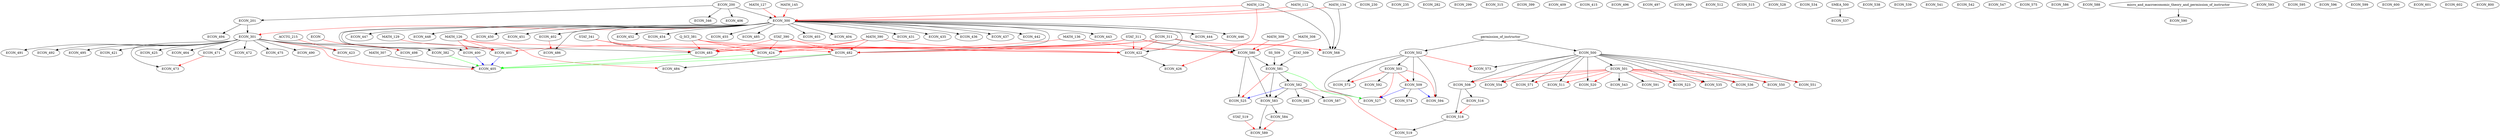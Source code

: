 digraph G {
    ECON_200;
    edge [color=black];
    ECON_200 -> ECON_201;
    ECON_230;
    ECON_235;
    ECON_282;
    ECON_299;
    edge [color=black];
    ECON_200 -> ECON_300;
    edge [color=red];
    MATH_112 -> ECON_300;
    MATH_124 -> ECON_300;
    MATH_127 -> ECON_300;
    MATH_134 -> ECON_300;
    MATH_145 -> ECON_300;
    edge [color=black];
    ECON_201 -> ECON_301;
    edge [color=red];
    ECON_300 -> ECON_301;
    ECON_315;
    edge [color=black];
    ECON_200 -> ECON_346;
    edge [color=black];
    ECON_300 -> ECON_382;
    ECON_399;
    edge [color=black];
    ECON_300 -> ECON_400;
    edge [color=red];
    MATH_126 -> ECON_400;
    edge [color=black];
    ECON_301 -> ECON_401;
    edge [color=red];
    MATH_126 -> ECON_401;
    MATH_129 -> ECON_401;
    MATH_136 -> ECON_401;
    edge [color=black];
    ECON_300 -> ECON_402;
    edge [color=black];
    ECON_300 -> ECON_403;
    edge [color=black];
    ECON_300 -> ECON_404;
    edge [color=black];
    MATH_307 -> ECON_405;
    edge [color=red];
    ECON_301 -> ECON_405;
    edge [color=blue];
    ECON_400 -> ECON_405;
    ECON_401 -> ECON_405;
    edge [color=green];
    ECON_382 -> ECON_405;
    ECON_424 -> ECON_405;
    ECON_482 -> ECON_405;
    ECON_483 -> ECON_405;
    edge [color=black];
    ECON_200 -> ECON_406;
    ECON_409;
    ECON_415;
    edge [color=black];
    ECON_301 -> ECON_421;
    edge [color=black];
    ECON_300 -> ECON_422;
    edge [color=red];
    ECON_311 -> ECON_422;
    STAT_311 -> ECON_422;
    MATH_390 -> ECON_422;
    STAT_390 -> ECON_422;
    Q_SCI_381 -> ECON_422;
    edge [color=black];
    ECON_301 -> ECON_423;
    edge [color=red];
    ACCTG_215 -> ECON_423;
    edge [color=black];
    ECON_300 -> ECON_424;
    edge [color=red];
    ECON_311 -> ECON_424;
    STAT_311 -> ECON_424;
    STAT_341 -> ECON_424;
    MATH_390 -> ECON_424;
    STAT_390 -> ECON_424;
    Q_SCI_381 -> ECON_424;
    edge [color=black];
    ECON_301 -> ECON_425;
    edge [color=black];
    ECON_422 -> ECON_426;
    edge [color=red];
    MATH_124 -> ECON_426;
    edge [color=black];
    ECON_300 -> ECON_431;
    edge [color=black];
    ECON_300 -> ECON_435;
    edge [color=black];
    ECON_300 -> ECON_436;
    edge [color=black];
    ECON_300 -> ECON_437;
    edge [color=black];
    ECON_300 -> ECON_442;
    edge [color=black];
    ECON_300 -> ECON_443;
    edge [color=black];
    ECON_300 -> ECON_444;
    edge [color=black];
    ECON_300 -> ECON_446;
    edge [color=black];
    ECON_300 -> ECON_447;
    edge [color=black];
    ECON_300 -> ECON_448;
    edge [color=black];
    ECON_300 -> ECON_450;
    edge [color=black];
    ECON_300 -> ECON_451;
    edge [color=black];
    ECON_300 -> ECON_452;
    edge [color=black];
    ECON_300 -> ECON_454;
    edge [color=black];
    ECON_300 -> ECON_455;
    edge [color=black];
    ECON_301 -> ECON_464;
    edge [color=black];
    ECON_301 -> ECON_471;
    edge [color=black];
    ECON_301 -> ECON_472;
    edge [color=black];
    ECON_301 -> ECON_473;
    edge [color=red];
    ECON_471 -> ECON_473;
    edge [color=black];
    ECON_301 -> ECON_475;
    edge [color=black];
    ECON_300 -> ECON_482;
    edge [color=red];
    ECON_311 -> ECON_482;
    STAT_311 -> ECON_482;
    MATH_390 -> ECON_482;
    STAT_390 -> ECON_482;
    Q_SCI_381 -> ECON_482;
    edge [color=black];
    ECON_301 -> ECON_483;
    edge [color=red];
    ECON_311 -> ECON_483;
    STAT_311 -> ECON_483;
    STAT_341 -> ECON_483;
    MATH_390 -> ECON_483;
    STAT_390 -> ECON_483;
    Q_SCI_381 -> ECON_483;
    edge [color=black];
    ECON_482 -> ECON_484;
    edge [color=red];
    MATH_126 -> ECON_484;
    edge [color=black];
    ECON_300 -> ECON_485;
    edge [color=black];
    ECON_300 -> ECON_486;
    edge [color=red];
    ECON_402 -> ECON_486;
    edge [color=black];
    ECON_301 -> ECON_490;
    edge [color=black];
    ECON_301 -> ECON_491;
    edge [color=black];
    ECON_301 -> ECON_492;
    edge [color=black];
    ECON_201 -> ECON_494;
    edge [color=black];
    ECON_301 -> ECON_495;
    ECON_496;
    ECON_497;
    edge [color=black];
    ECON_301 -> ECON_498;
    edge [color=red];
    ECON -> ECON_498;
    ECON_499;
    edge [color=black];
    permission_of_instructor -> ECON_500;
    edge [color=black];
    ECON_500 -> ECON_501;
    edge [color=black];
    permission_of_instructor -> ECON_502;
    edge [color=black];
    ECON_502 -> ECON_503;
    edge [color=black];
    ECON_500 -> ECON_508;
    edge [color=red];
    ECON_501 -> ECON_508;
    edge [color=black];
    ECON_502 -> ECON_509;
    edge [color=red];
    ECON_503 -> ECON_509;
    edge [color=black];
    ECON_500 -> ECON_511;
    edge [color=red];
    ECON_501 -> ECON_511;
    ECON_512;
    ECON_515;
    edge [color=black];
    ECON_508 -> ECON_516;
    edge [color=black];
    ECON_508 -> ECON_518;
    edge [color=red];
    ECON_516 -> ECON_518;
    edge [color=black];
    ECON_518 -> ECON_519;
    edge [color=red];
    ECON_582 -> ECON_519;
    edge [color=black];
    ECON_500 -> ECON_520;
    edge [color=red];
    ECON_501 -> ECON_520;
    edge [color=black];
    ECON_500 -> ECON_523;
    edge [color=red];
    ECON_501 -> ECON_523;
    edge [color=black];
    ECON_580 -> ECON_525;
    edge [color=red];
    ECON_581 -> ECON_525;
    edge [color=blue];
    ECON_582 -> ECON_525;
    edge [color=black];
    ECON_502 -> ECON_527;
    edge [color=red];
    ECON_503 -> ECON_527;
    edge [color=blue];
    ECON_509 -> ECON_527;
    edge [color=green];
    ECON_581 -> ECON_527;
    edge [color=lightblue];
    ECON_582 -> ECON_527;
    ECON_528;
    ECON_534;
    edge [color=black];
    ECON_500 -> ECON_535;
    edge [color=red];
    ECON_501 -> ECON_535;
    edge [color=black];
    ECON_500 -> ECON_536;
    edge [color=red];
    ECON_501 -> ECON_536;
    edge [color=black];
    SMEA_500 -> ECON_537;
    ECON_538;
    ECON_539;
    ECON_541;
    ECON_542;
    edge [color=black];
    ECON_501 -> ECON_543;
    ECON_547;
    edge [color=black];
    ECON_500 -> ECON_550;
    edge [color=red];
    ECON_501 -> ECON_550;
    edge [color=black];
    ECON_500 -> ECON_551;
    edge [color=red];
    ECON_501 -> ECON_551;
    edge [color=black];
    ECON_500 -> ECON_554;
    edge [color=red];
    ECON_501 -> ECON_554;
    edge [color=black];
    MATH_112 -> ECON_568;
    MATH_124 -> ECON_568;
    MATH_134 -> ECON_568;
    edge [color=red];
    STAT_311 -> ECON_568;
    ECON_311 -> ECON_568;
    edge [color=black];
    ECON_500 -> ECON_571;
    edge [color=red];
    ECON_501 -> ECON_571;
    edge [color=black];
    ECON_502 -> ECON_572;
    edge [color=red];
    ECON_503 -> ECON_572;
    edge [color=black];
    ECON_500 -> ECON_573;
    edge [color=red];
    ECON_502 -> ECON_573;
    edge [color=black];
    ECON_509 -> ECON_574;
    ECON_575;
    edge [color=black];
    STAT_311 -> ECON_580;
    ECON_311 -> ECON_580;
    edge [color=red];
    MATH_136 -> ECON_580;
    MATH_126 -> ECON_580;
    MATH_308 -> ECON_580;
    MATH_309 -> ECON_580;
    edge [color=black];
    ECON_580 -> ECON_581;
    SS_509 -> ECON_581;
    STAT_509 -> ECON_581;
    edge [color=black];
    ECON_581 -> ECON_582;
    edge [color=black];
    ECON_580 -> ECON_583;
    ECON_581 -> ECON_583;
    ECON_582 -> ECON_583;
    edge [color=black];
    ECON_583 -> ECON_584;
    edge [color=black];
    ECON_582 -> ECON_585;
    ECON_586;
    edge [color=black];
    ECON_582 -> ECON_587;
    ECON_588;
    edge [color=black];
    ECON_583 -> ECON_589;
    edge [color=red];
    ECON_584 -> ECON_589;
    STAT_519 -> ECON_589;
    edge [color=black];
    micro_and_macroeconomic_theory_and_permission_of_instructor -> ECON_590;
    edge [color=black];
    ECON_501 -> ECON_591;
    edge [color=black];
    ECON_503 -> ECON_592;
    ECON_593;
    edge [color=black];
    ECON_502 -> ECON_594;
    edge [color=red];
    ECON_503 -> ECON_594;
    edge [color=blue];
    ECON_509 -> ECON_594;
    ECON_595;
    ECON_596;
    ECON_599;
    ECON_600;
    ECON_601;
    ECON_602;
    ECON_800;
}
